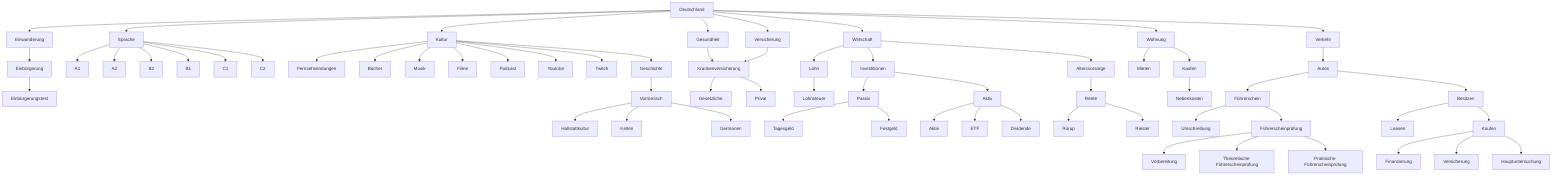 graph TD
  De[Deutschland]
  De --> Ewd[Einwanderung]
    Ewd --> Ebg[Einbürgerung]
      Ebg --> Ebgt[Einbürgerungstest]

  De --> Sp[Sprache]
    Sp --> A1
    Sp --> A2
    Sp --> B2
    Sp --> B1
    Sp --> C1
    Sp --> C2

  De --> Kt[Kultur]
    Kt --> KtFeh[Fernsehsendungen]
    Kt --> KtBcr[Bücher]
    Kt --> KtMus[Musik]
    Kt --> KtFil[Filme]
    Kt --> KtPod[Podcast]
    Kt --> KtYoutube[Youtube]
    Kt --> KtTwitch[Twitch]
    Kt --> Ges[Geschichte]
      Ges --> GesVr[Vorrömisch]
        GesVr --> GesVrHsk[Hallstattkultur]
        GesVr --> GesVrKel[Kelten]
        GesVr --> GesVrGer[Germanen]

  De --> Gsht[Gesundheit]
   Gsht --> VrsKvrs

  De --> Vrs[Versicherung]
    Vrs --> VrsKvrs[Krankenversicherung]
      VrsKvrs --> GKvrs[Gesetzliche]
      VrsKvrs --> PKvrs[Privat]

  De --> Wrs[Wirtschaft]
    Wrs --> Wrsl[Lohn]
      Wrsl --> Wrsls[Lohnsteuer]
    Wrs --> WrsIn[Investitionen]
      WrsIn --> WrsInP[Passiv]
        WrsInP --> WrsInPTg[Tagesgeld]
        WrsInP --> WrsInPFg[Festgeld]
      WrsIn --> WrsInA[Aktiv]
        WrsInA --> WrsInAA[Aktie]
        WrsInA --> WrsInAE[ETF]
        WrsInA --> WrsInAD[Dividende]

    Wrs --> WrsAv[Altersvorsorge]
      WrsAv --> WrsAvRn[Rente]
        WrsAvRn --> WrsRnRu[Rürup]
        WrsAvRn --> WrsRnRi[Riester]

  De --> Whng[Wohnung]
    Whng --> WhngMt[Mieten]
    Whng --> WhngKf[Kaufen]
      WhngKf --> WhngNk[Nebenkosten]

  De --> Vk[Verkehr]
    Vk --> VkA[Autos]
      VkA --> VkAF[Führerschein]
        VkAF --> VkAFU[Umschreibung]
        VkAF --> VkAFP[Führerscheinprüfung]
          VkAFP --> VkAFPV[Vorbereitung]
          VkAFP --> VkAFPT[Theoretische Führerscheinprüfung]
          VkAFP --> VkAFPP[Praktische Führerscheinprüfung]

      VkA --> VkAB[Besitzen]
        VkAB --> VkAL[Leasen]
        VkAB --> VkAK[Kaufen]
          VkAK --> VkAKF[Finanzierung]
          VkAK --> VkAKV[Versicherung]
          VkAK --> VkAKH[Hauptuntersuchung]